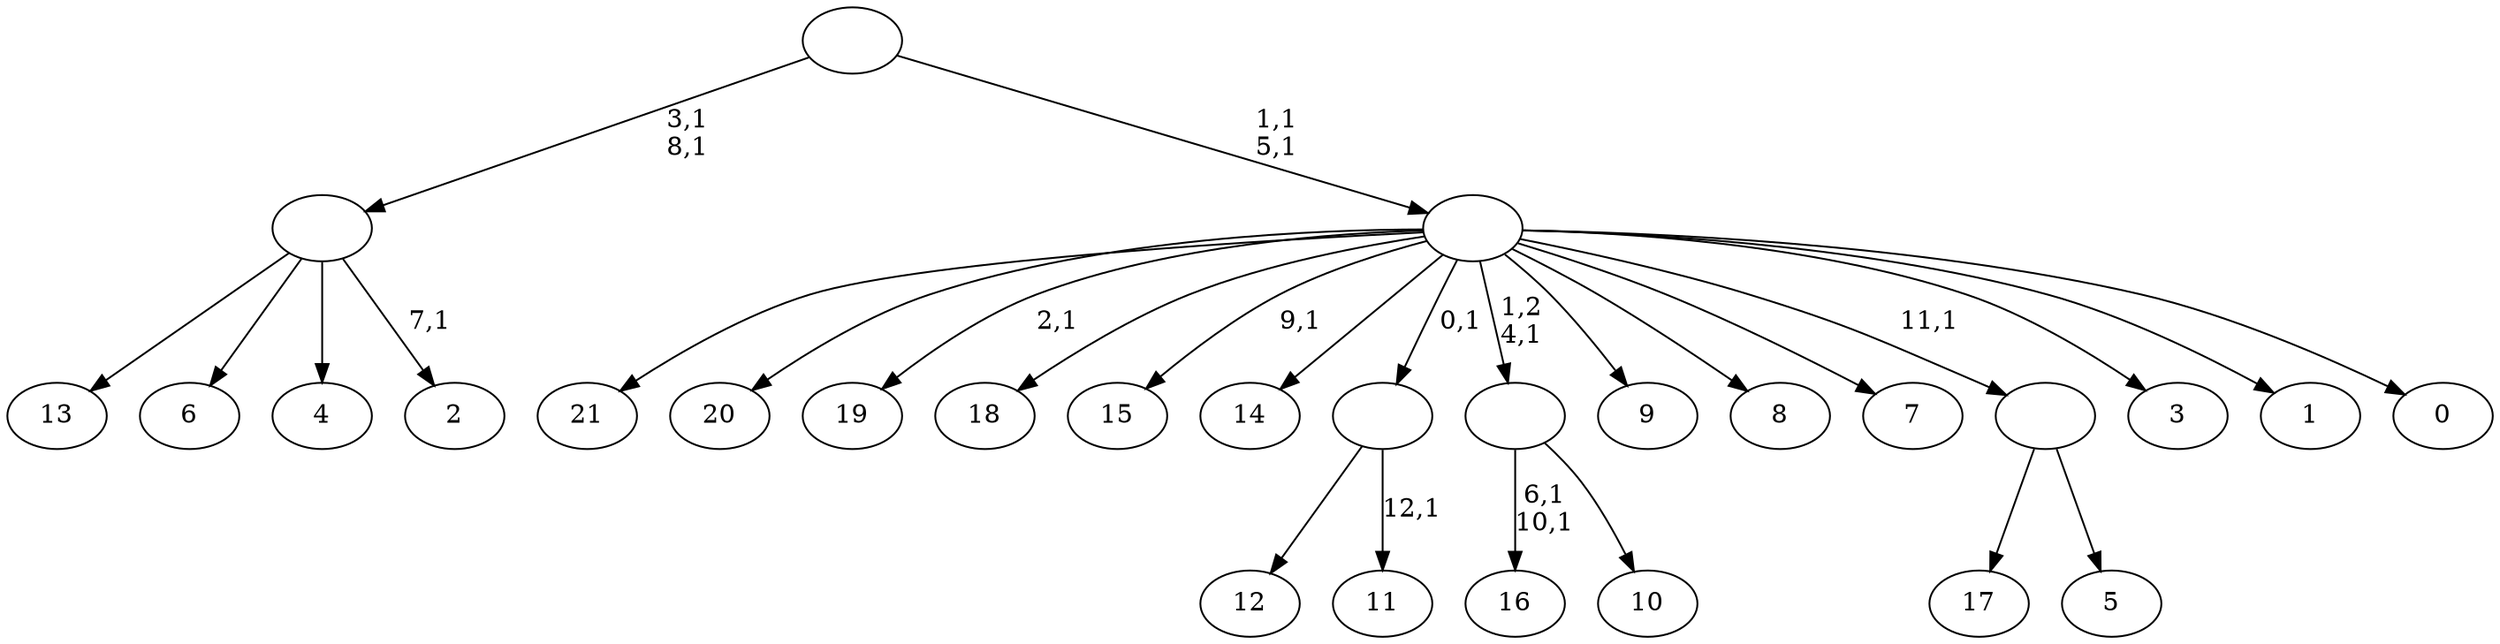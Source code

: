 digraph T {
	35 [label="21"]
	34 [label="20"]
	33 [label="19"]
	31 [label="18"]
	30 [label="17"]
	29 [label="16"]
	26 [label="15"]
	24 [label="14"]
	23 [label="13"]
	22 [label="12"]
	21 [label="11"]
	19 [label=""]
	18 [label="10"]
	17 [label=""]
	16 [label="9"]
	15 [label="8"]
	14 [label="7"]
	13 [label="6"]
	12 [label="5"]
	11 [label=""]
	10 [label="4"]
	9 [label="3"]
	8 [label="2"]
	6 [label=""]
	4 [label="1"]
	3 [label="0"]
	2 [label=""]
	0 [label=""]
	19 -> 21 [label="12,1"]
	19 -> 22 [label=""]
	17 -> 29 [label="6,1\n10,1"]
	17 -> 18 [label=""]
	11 -> 30 [label=""]
	11 -> 12 [label=""]
	6 -> 8 [label="7,1"]
	6 -> 23 [label=""]
	6 -> 13 [label=""]
	6 -> 10 [label=""]
	2 -> 26 [label="9,1"]
	2 -> 33 [label="2,1"]
	2 -> 35 [label=""]
	2 -> 34 [label=""]
	2 -> 31 [label=""]
	2 -> 24 [label=""]
	2 -> 19 [label="0,1"]
	2 -> 17 [label="1,2\n4,1"]
	2 -> 16 [label=""]
	2 -> 15 [label=""]
	2 -> 14 [label=""]
	2 -> 11 [label="11,1"]
	2 -> 9 [label=""]
	2 -> 4 [label=""]
	2 -> 3 [label=""]
	0 -> 2 [label="1,1\n5,1"]
	0 -> 6 [label="3,1\n8,1"]
}

